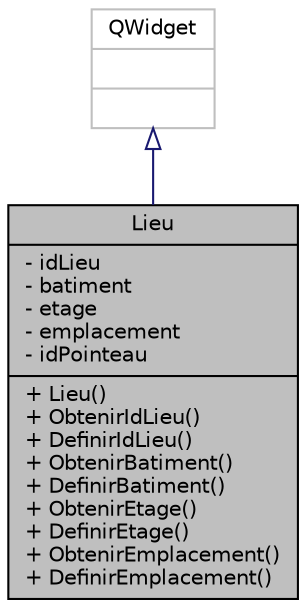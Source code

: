 digraph "Lieu"
{
  edge [fontname="Helvetica",fontsize="10",labelfontname="Helvetica",labelfontsize="10"];
  node [fontname="Helvetica",fontsize="10",shape=record];
  Node0 [label="{Lieu\n|- idLieu\l- batiment\l- etage\l- emplacement\l- idPointeau\l|+ Lieu()\l+ ObtenirIdLieu()\l+ DefinirIdLieu()\l+ ObtenirBatiment()\l+ DefinirBatiment()\l+ ObtenirEtage()\l+ DefinirEtage()\l+ ObtenirEmplacement()\l+ DefinirEmplacement()\l}",height=0.2,width=0.4,color="black", fillcolor="grey75", style="filled", fontcolor="black"];
  Node1 -> Node0 [dir="back",color="midnightblue",fontsize="10",style="solid",arrowtail="onormal",fontname="Helvetica"];
  Node1 [label="{QWidget\n||}",height=0.2,width=0.4,color="grey75", fillcolor="white", style="filled"];
}
